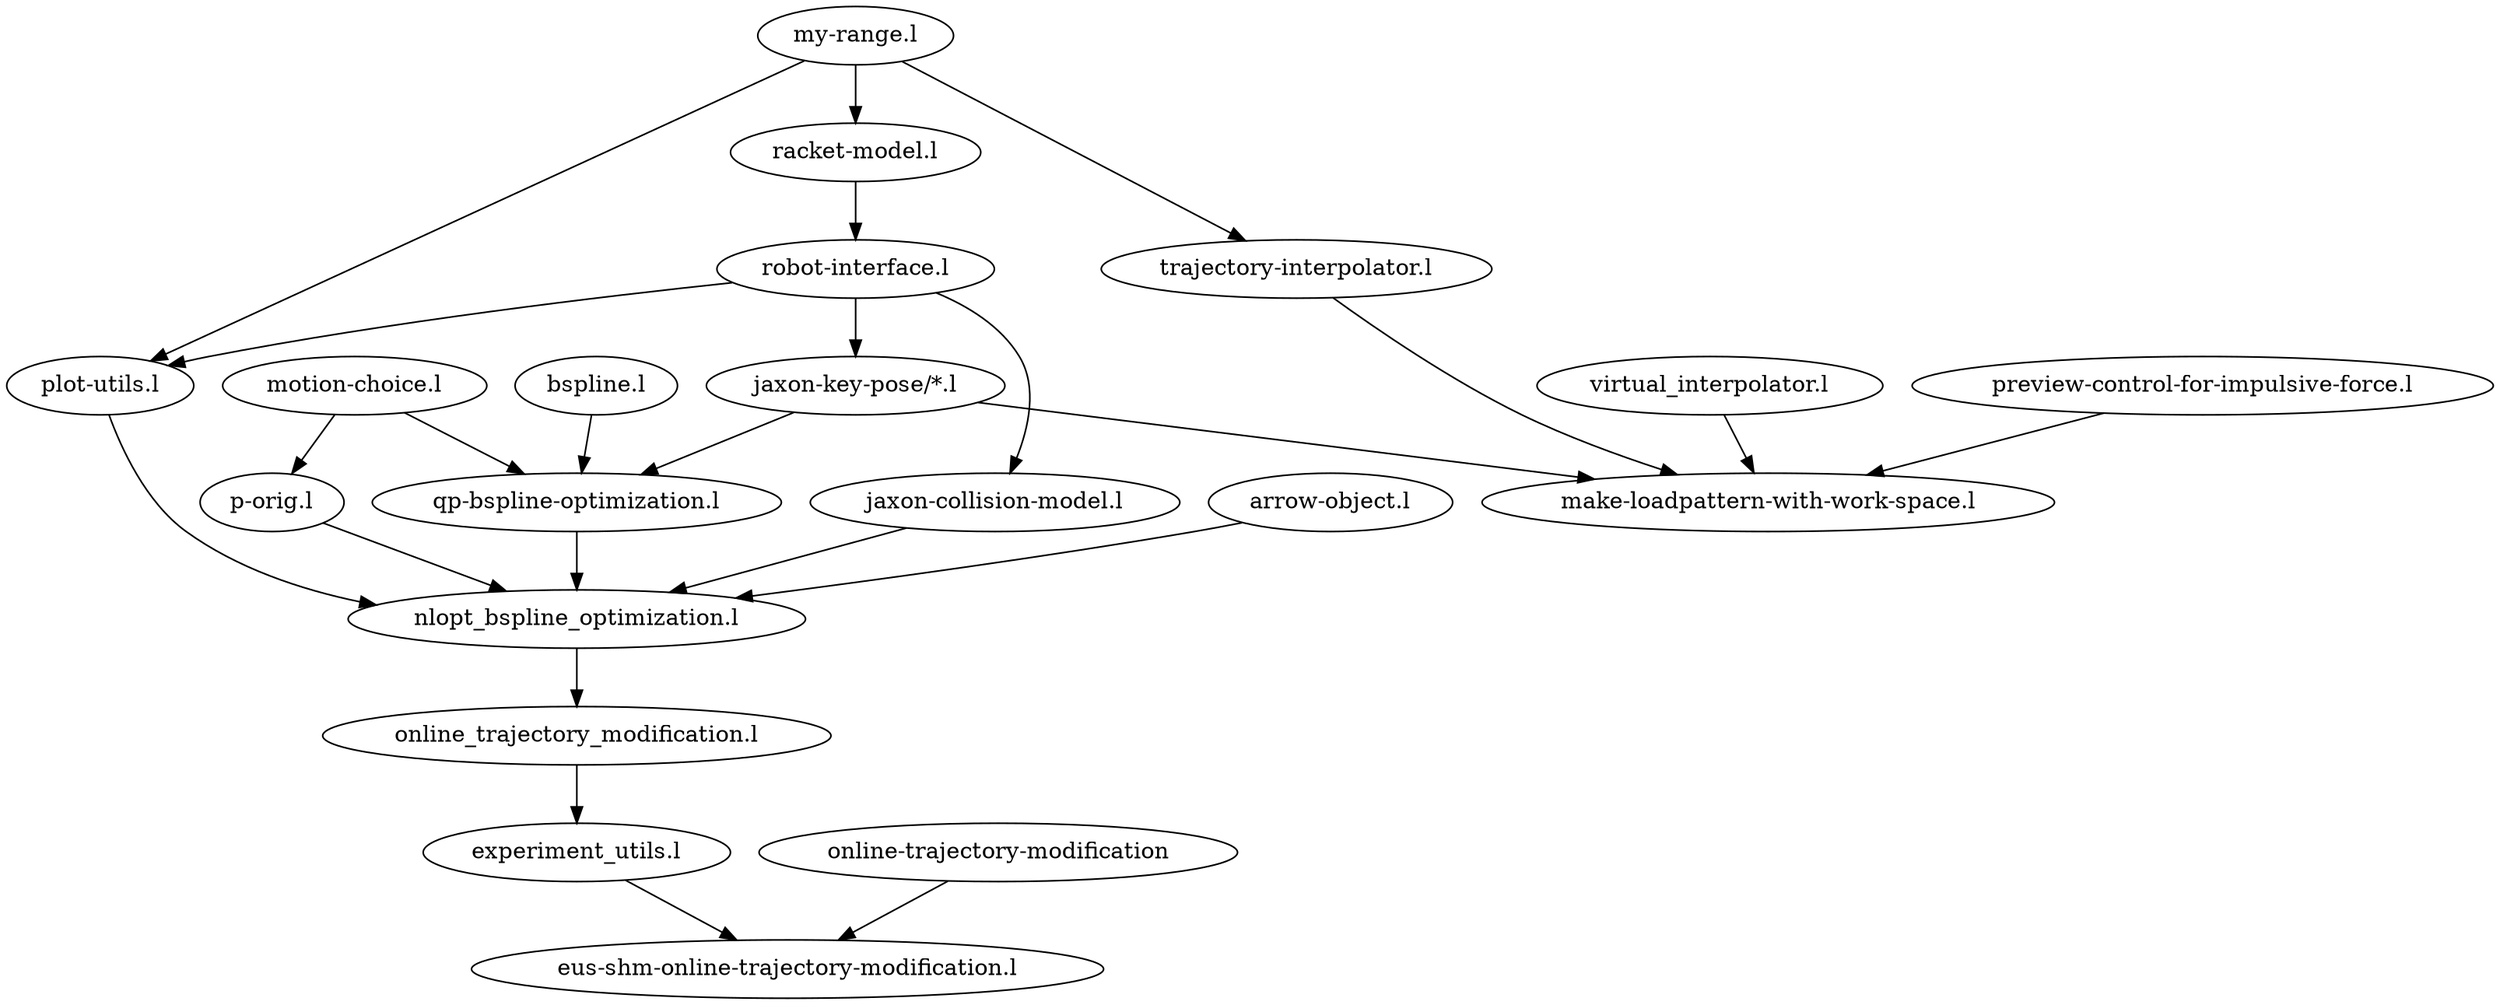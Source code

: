 digraph g{
    "p-orig.l";
    "my-range.l";
    "bspline.l";
    "racket-model.l";
    "arrow-object.l";
    "eus-shm-online-trajectory-modification.l";
    "experiment_utils.l";
    "jaxon-collision-model.l";
    "jaxon-key-pose/*.l";
    "make-loadpattern-with-work-space.l";
    "motion-choice.l";
    "nlopt_bspline_optimization.l";
    "online-trajectory-modification";
    "online_trajectory_modification.l";
    "plot-utils.l";
    "preview-control-for-impulsive-force.l";
    "qp-bspline-optimization.l";
    "robot-interface.l";
    "trajectory-interpolator.l";
    "virtual_interpolator.l";
    // "*motion-lib-proposal.l";
    // "*walk-motion.l";
    // "*gnuplotlib.l";
    // "*jaxon-interface.l";
    // "*eiquadprog.l";
    // "*eus-qpoases.l";
    // "*qp-inverse-kinematics.l";
    // "nlopt.l";
    "my-range.l" -> "plot-utils.l";
    "my-range.l" -> "trajectory-interpolator.l";
    "my-range.l" -> "racket-model.l";
    "robot-interface.l" -> "plot-utils.l";
    "arrow-object.l" -> "nlopt_bspline_optimization.l";
    "experiment_utils.l" -> "eus-shm-online-trajectory-modification.l";
    "online-trajectory-modification" -> "eus-shm-online-trajectory-modification.l";
    "online_trajectory_modification.l" -> "experiment_utils.l";
    "motion-choice.l" -> "p-orig.l";
    "motion-choice.l" -> "qp-bspline-optimization.l";
    "p-orig.l" -> "nlopt_bspline_optimization.l";
    "robot-interface.l" -> "jaxon-key-pose/*.l";
    "racket-model.l" -> "robot-interface.l";
    "virtual_interpolator.l" -> "make-loadpattern-with-work-space.l";
    "trajectory-interpolator.l" -> "make-loadpattern-with-work-space.l";
    "preview-control-for-impulsive-force.l" -> "make-loadpattern-with-work-space.l";
    "jaxon-key-pose/*.l" -> "make-loadpattern-with-work-space.l";
    "plot-utils.l" -> "nlopt_bspline_optimization.l";
    "qp-bspline-optimization.l" -> "nlopt_bspline_optimization.l";
    "jaxon-collision-model.l" -> "nlopt_bspline_optimization.l";
    "robot-interface.l" -> "jaxon-collision-model.l";
    "nlopt_bspline_optimization.l" -> "online_trajectory_modification.l";
    "bspline.l" -> "qp-bspline-optimization.l";
    "jaxon-key-pose/*.l" -> "qp-bspline-optimization.l";
    // "*gnuplotlib.l" -> "virtual_interpolator.l";
    // "*eiquadprog.l" -> "bspline.l";
    // "*qp-inverse-kinematics.l" -> "make-loadpattern-with-work-space.l";
    // "*jaxon-interface.l" -> "motion-choice.l";
    // "*motion-lib-proposal.l" -> "plot-utils.l";
    // "*gnuplotlib.l" -> "plot-utils.l";
    // "*gnuplotlib.l" -> "preview-control-for-impulsive-force.l";
    // "*walk-motion.l" -> "preview-control-for-impulsive-force.l";
    // "*eus-qpoases.l" -> "qp-bspline-optimization.l";
    // "nlopt.l" -> "nlopt_bspline_optimization.l";
}
